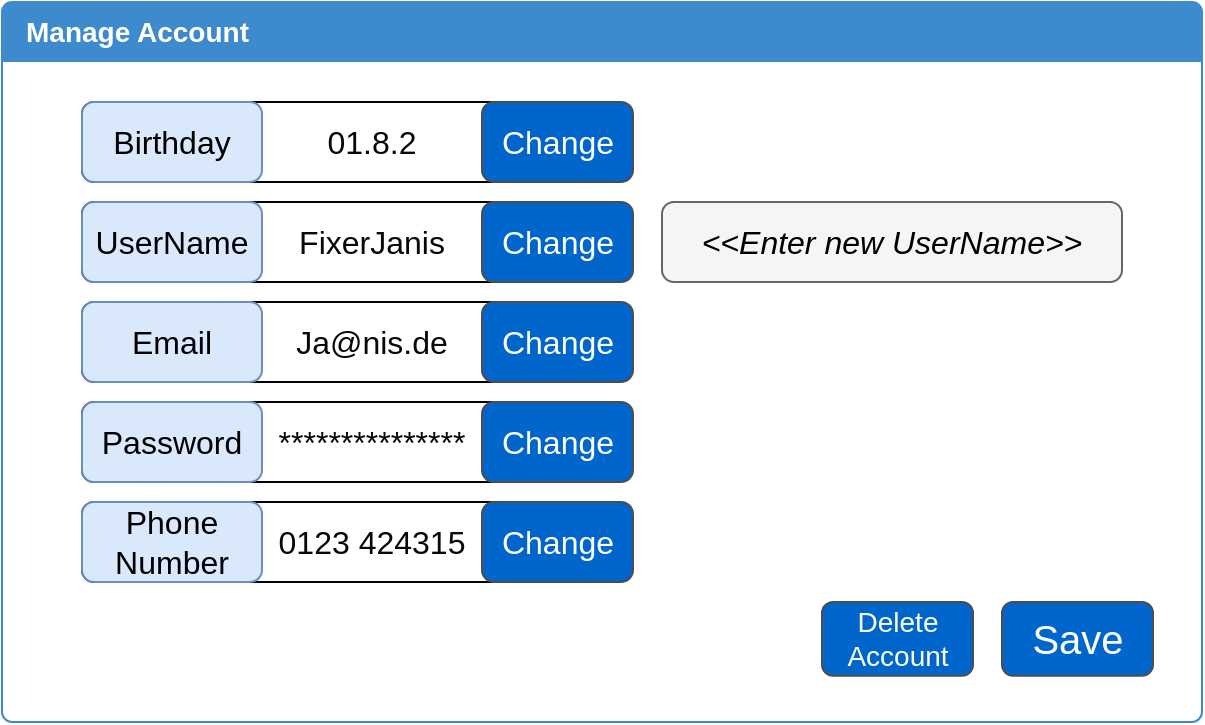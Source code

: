 <mxfile version="13.0.9" type="device"><diagram id="jq9bm8z1jeGLrhSpy9uW" name="Page-1"><mxGraphModel dx="1168" dy="747" grid="1" gridSize="10" guides="1" tooltips="1" connect="1" arrows="1" fold="1" page="1" pageScale="1" pageWidth="827" pageHeight="1169" math="0" shadow="0"><root><mxCell id="0"/><mxCell id="1" parent="0"/><mxCell id="VwhnVMMui8XTDUotJ8tW-1" value="" style="html=1;shadow=0;dashed=0;shape=mxgraph.bootstrap.rrect;align=center;rSize=5;strokeColor=#3D8BCD;fillColor=#ffffff;fontColor=#f0f0f0;spacingTop=30;whiteSpace=wrap;fontSize=14;" parent="1" vertex="1"><mxGeometry x="160" y="90" width="600" height="360" as="geometry"/></mxCell><mxCell id="fwCAcHdcuUNIRqlOoikZ-4" value="" style="rounded=1;whiteSpace=wrap;html=1;fontSize=16;" vertex="1" parent="VwhnVMMui8XTDUotJ8tW-1"><mxGeometry x="40" y="50" width="210" height="40" as="geometry"/></mxCell><mxCell id="VwhnVMMui8XTDUotJ8tW-2" value="Manage Account" style="html=1;shadow=0;dashed=0;shape=mxgraph.bootstrap.topButton;rSize=5;strokeColor=none;fillColor=#3D8BCD;fontColor=#ffffff;fontSize=14;fontStyle=1;align=left;spacingLeft=10;whiteSpace=wrap;resizeWidth=1;" parent="VwhnVMMui8XTDUotJ8tW-1" vertex="1"><mxGeometry width="600" height="30" relative="1" as="geometry"/></mxCell><mxCell id="fwCAcHdcuUNIRqlOoikZ-2" value="&lt;font style=&quot;font-size: 20px;&quot;&gt;Save&lt;/font&gt;" style="rounded=1;html=1;shadow=0;dashed=0;whiteSpace=wrap;fontSize=20;fillColor=#0066CC;align=center;strokeColor=#4D4D4D;fontColor=#ffffff;" vertex="1" parent="VwhnVMMui8XTDUotJ8tW-1"><mxGeometry x="500" y="300" width="75.5" height="36.88" as="geometry"/></mxCell><mxCell id="fwCAcHdcuUNIRqlOoikZ-3" value="Change" style="rounded=1;html=1;shadow=0;dashed=0;whiteSpace=wrap;fontSize=16;fillColor=#0066CC;align=center;strokeColor=#4D4D4D;fontColor=#ffffff;" vertex="1" parent="VwhnVMMui8XTDUotJ8tW-1"><mxGeometry x="240" y="50" width="75.5" height="40" as="geometry"/></mxCell><mxCell id="fwCAcHdcuUNIRqlOoikZ-6" value="" style="rounded=1;whiteSpace=wrap;html=1;fillColor=#dae8fc;fontSize=16;strokeColor=#6c8ebf;" vertex="1" parent="VwhnVMMui8XTDUotJ8tW-1"><mxGeometry x="40" y="50" width="90" height="40" as="geometry"/></mxCell><mxCell id="fwCAcHdcuUNIRqlOoikZ-1" value="Birthday" style="text;html=1;strokeColor=none;fillColor=none;align=center;verticalAlign=middle;whiteSpace=wrap;rounded=0;fontSize=16;fontColor=#000000;" vertex="1" parent="VwhnVMMui8XTDUotJ8tW-1"><mxGeometry x="35" y="60" width="100" height="20" as="geometry"/></mxCell><mxCell id="fwCAcHdcuUNIRqlOoikZ-7" value="01.8.2" style="text;html=1;strokeColor=none;fillColor=none;align=center;verticalAlign=middle;whiteSpace=wrap;rounded=0;fontSize=16;fontColor=#080808;" vertex="1" parent="VwhnVMMui8XTDUotJ8tW-1"><mxGeometry x="135" y="60" width="100" height="20" as="geometry"/></mxCell><mxCell id="fwCAcHdcuUNIRqlOoikZ-8" value="" style="rounded=1;whiteSpace=wrap;html=1;fontSize=16;" vertex="1" parent="VwhnVMMui8XTDUotJ8tW-1"><mxGeometry x="40" y="100" width="210" height="40" as="geometry"/></mxCell><mxCell id="fwCAcHdcuUNIRqlOoikZ-9" value="Change" style="rounded=1;html=1;shadow=0;dashed=0;whiteSpace=wrap;fontSize=16;fillColor=#0066CC;align=center;strokeColor=#4D4D4D;fontColor=#ffffff;" vertex="1" parent="VwhnVMMui8XTDUotJ8tW-1"><mxGeometry x="240" y="100" width="75.5" height="40" as="geometry"/></mxCell><mxCell id="fwCAcHdcuUNIRqlOoikZ-10" value="" style="rounded=1;whiteSpace=wrap;html=1;fillColor=#dae8fc;fontSize=16;strokeColor=#6c8ebf;" vertex="1" parent="VwhnVMMui8XTDUotJ8tW-1"><mxGeometry x="40" y="100" width="90" height="40" as="geometry"/></mxCell><mxCell id="fwCAcHdcuUNIRqlOoikZ-11" value="UserName" style="text;html=1;strokeColor=none;fillColor=none;align=center;verticalAlign=middle;whiteSpace=wrap;rounded=0;fontSize=16;fontColor=#000000;" vertex="1" parent="VwhnVMMui8XTDUotJ8tW-1"><mxGeometry x="35" y="110" width="100" height="20" as="geometry"/></mxCell><mxCell id="fwCAcHdcuUNIRqlOoikZ-12" value="FixerJanis" style="text;html=1;strokeColor=none;fillColor=none;align=center;verticalAlign=middle;whiteSpace=wrap;rounded=0;fontSize=16;fontColor=#080808;" vertex="1" parent="VwhnVMMui8XTDUotJ8tW-1"><mxGeometry x="135" y="110" width="100" height="20" as="geometry"/></mxCell><mxCell id="fwCAcHdcuUNIRqlOoikZ-13" value="" style="rounded=1;whiteSpace=wrap;html=1;fontSize=16;" vertex="1" parent="VwhnVMMui8XTDUotJ8tW-1"><mxGeometry x="40" y="150" width="210" height="40" as="geometry"/></mxCell><mxCell id="fwCAcHdcuUNIRqlOoikZ-14" value="Change" style="rounded=1;html=1;shadow=0;dashed=0;whiteSpace=wrap;fontSize=16;fillColor=#0066CC;align=center;strokeColor=#4D4D4D;fontColor=#ffffff;" vertex="1" parent="VwhnVMMui8XTDUotJ8tW-1"><mxGeometry x="240" y="150" width="75.5" height="40" as="geometry"/></mxCell><mxCell id="fwCAcHdcuUNIRqlOoikZ-15" value="" style="rounded=1;whiteSpace=wrap;html=1;fillColor=#dae8fc;fontSize=16;strokeColor=#6c8ebf;" vertex="1" parent="VwhnVMMui8XTDUotJ8tW-1"><mxGeometry x="40" y="150" width="90" height="40" as="geometry"/></mxCell><mxCell id="fwCAcHdcuUNIRqlOoikZ-16" value="Email" style="text;html=1;strokeColor=none;fillColor=none;align=center;verticalAlign=middle;whiteSpace=wrap;rounded=0;fontSize=16;fontColor=#000000;" vertex="1" parent="VwhnVMMui8XTDUotJ8tW-1"><mxGeometry x="35" y="160" width="100" height="20" as="geometry"/></mxCell><mxCell id="fwCAcHdcuUNIRqlOoikZ-17" value="Ja@nis.de" style="text;html=1;strokeColor=none;fillColor=none;align=center;verticalAlign=middle;whiteSpace=wrap;rounded=0;fontSize=16;fontColor=#080808;" vertex="1" parent="VwhnVMMui8XTDUotJ8tW-1"><mxGeometry x="135" y="160" width="100" height="20" as="geometry"/></mxCell><mxCell id="fwCAcHdcuUNIRqlOoikZ-18" value="" style="rounded=1;whiteSpace=wrap;html=1;fontSize=16;" vertex="1" parent="VwhnVMMui8XTDUotJ8tW-1"><mxGeometry x="40" y="200" width="210" height="40" as="geometry"/></mxCell><mxCell id="fwCAcHdcuUNIRqlOoikZ-19" value="Change" style="rounded=1;html=1;shadow=0;dashed=0;whiteSpace=wrap;fontSize=16;fillColor=#0066CC;align=center;strokeColor=#4D4D4D;fontColor=#ffffff;" vertex="1" parent="VwhnVMMui8XTDUotJ8tW-1"><mxGeometry x="240" y="200" width="75.5" height="40" as="geometry"/></mxCell><mxCell id="fwCAcHdcuUNIRqlOoikZ-20" value="" style="rounded=1;whiteSpace=wrap;html=1;fillColor=#dae8fc;fontSize=16;strokeColor=#6c8ebf;" vertex="1" parent="VwhnVMMui8XTDUotJ8tW-1"><mxGeometry x="40" y="200" width="90" height="40" as="geometry"/></mxCell><mxCell id="fwCAcHdcuUNIRqlOoikZ-21" value="Password" style="text;html=1;strokeColor=none;fillColor=none;align=center;verticalAlign=middle;whiteSpace=wrap;rounded=0;fontSize=16;fontColor=#000000;" vertex="1" parent="VwhnVMMui8XTDUotJ8tW-1"><mxGeometry x="35" y="210" width="100" height="20" as="geometry"/></mxCell><mxCell id="fwCAcHdcuUNIRqlOoikZ-22" value="***************" style="text;html=1;strokeColor=none;fillColor=none;align=center;verticalAlign=middle;whiteSpace=wrap;rounded=0;fontSize=16;fontColor=#080808;" vertex="1" parent="VwhnVMMui8XTDUotJ8tW-1"><mxGeometry x="135" y="210" width="100" height="20" as="geometry"/></mxCell><mxCell id="fwCAcHdcuUNIRqlOoikZ-23" value="" style="rounded=1;whiteSpace=wrap;html=1;fontSize=16;" vertex="1" parent="VwhnVMMui8XTDUotJ8tW-1"><mxGeometry x="40" y="250" width="210" height="40" as="geometry"/></mxCell><mxCell id="fwCAcHdcuUNIRqlOoikZ-24" value="Change" style="rounded=1;html=1;shadow=0;dashed=0;whiteSpace=wrap;fontSize=16;fillColor=#0066CC;align=center;strokeColor=#4D4D4D;fontColor=#ffffff;" vertex="1" parent="VwhnVMMui8XTDUotJ8tW-1"><mxGeometry x="240" y="250" width="75.5" height="40" as="geometry"/></mxCell><mxCell id="fwCAcHdcuUNIRqlOoikZ-25" value="" style="rounded=1;whiteSpace=wrap;html=1;fillColor=#dae8fc;fontSize=16;strokeColor=#6c8ebf;" vertex="1" parent="VwhnVMMui8XTDUotJ8tW-1"><mxGeometry x="40" y="250" width="90" height="40" as="geometry"/></mxCell><mxCell id="fwCAcHdcuUNIRqlOoikZ-26" value="Phone Number" style="text;html=1;strokeColor=none;fillColor=none;align=center;verticalAlign=middle;whiteSpace=wrap;rounded=0;fontSize=16;fontColor=#000000;" vertex="1" parent="VwhnVMMui8XTDUotJ8tW-1"><mxGeometry x="35" y="260" width="100" height="20" as="geometry"/></mxCell><mxCell id="fwCAcHdcuUNIRqlOoikZ-27" value="0123 424315" style="text;html=1;strokeColor=none;fillColor=none;align=center;verticalAlign=middle;whiteSpace=wrap;rounded=0;fontSize=16;fontColor=#080808;" vertex="1" parent="VwhnVMMui8XTDUotJ8tW-1"><mxGeometry x="135" y="260" width="100" height="20" as="geometry"/></mxCell><mxCell id="fwCAcHdcuUNIRqlOoikZ-28" value="" style="shape=image;html=1;verticalAlign=top;verticalLabelPosition=bottom;labelBackgroundColor=#ffffff;imageAspect=0;aspect=fixed;image=https://cdn2.iconfinder.com/data/icons/freecns-cumulus/16/519641-142_Mouse-128.png;fillColor=#0066CC;fontSize=16;fontColor=#000000;" vertex="1" parent="VwhnVMMui8XTDUotJ8tW-1"><mxGeometry x="271.5" y="110" width="44" height="44" as="geometry"/></mxCell><mxCell id="fwCAcHdcuUNIRqlOoikZ-30" value="" style="rounded=1;whiteSpace=wrap;html=1;fillColor=#f5f5f5;fontSize=16;fontColor=#333333;strokeColor=#666666;" vertex="1" parent="VwhnVMMui8XTDUotJ8tW-1"><mxGeometry x="330" y="100" width="230" height="40" as="geometry"/></mxCell><mxCell id="fwCAcHdcuUNIRqlOoikZ-31" value="&lt;i&gt;&amp;lt;&amp;lt;Enter new UserName&amp;gt;&amp;gt;&lt;/i&gt;" style="text;html=1;strokeColor=none;fillColor=none;align=center;verticalAlign=middle;whiteSpace=wrap;rounded=0;fontSize=16;fontColor=#000000;" vertex="1" parent="VwhnVMMui8XTDUotJ8tW-1"><mxGeometry x="340" y="110" width="210" height="20" as="geometry"/></mxCell><mxCell id="fwCAcHdcuUNIRqlOoikZ-32" value="&lt;div style=&quot;font-size: 14px&quot;&gt;&lt;font style=&quot;font-size: 14px&quot;&gt;Delete&lt;/font&gt;&lt;/div&gt;&lt;div style=&quot;font-size: 14px&quot;&gt;&lt;font style=&quot;font-size: 14px&quot;&gt;Account&lt;br&gt;&lt;/font&gt;&lt;/div&gt;" style="rounded=1;html=1;shadow=0;dashed=0;whiteSpace=wrap;fontSize=20;fillColor=#0066CC;align=center;strokeColor=#4D4D4D;fontColor=#ffffff;" vertex="1" parent="VwhnVMMui8XTDUotJ8tW-1"><mxGeometry x="410" y="300" width="75.5" height="36.88" as="geometry"/></mxCell></root></mxGraphModel></diagram></mxfile>